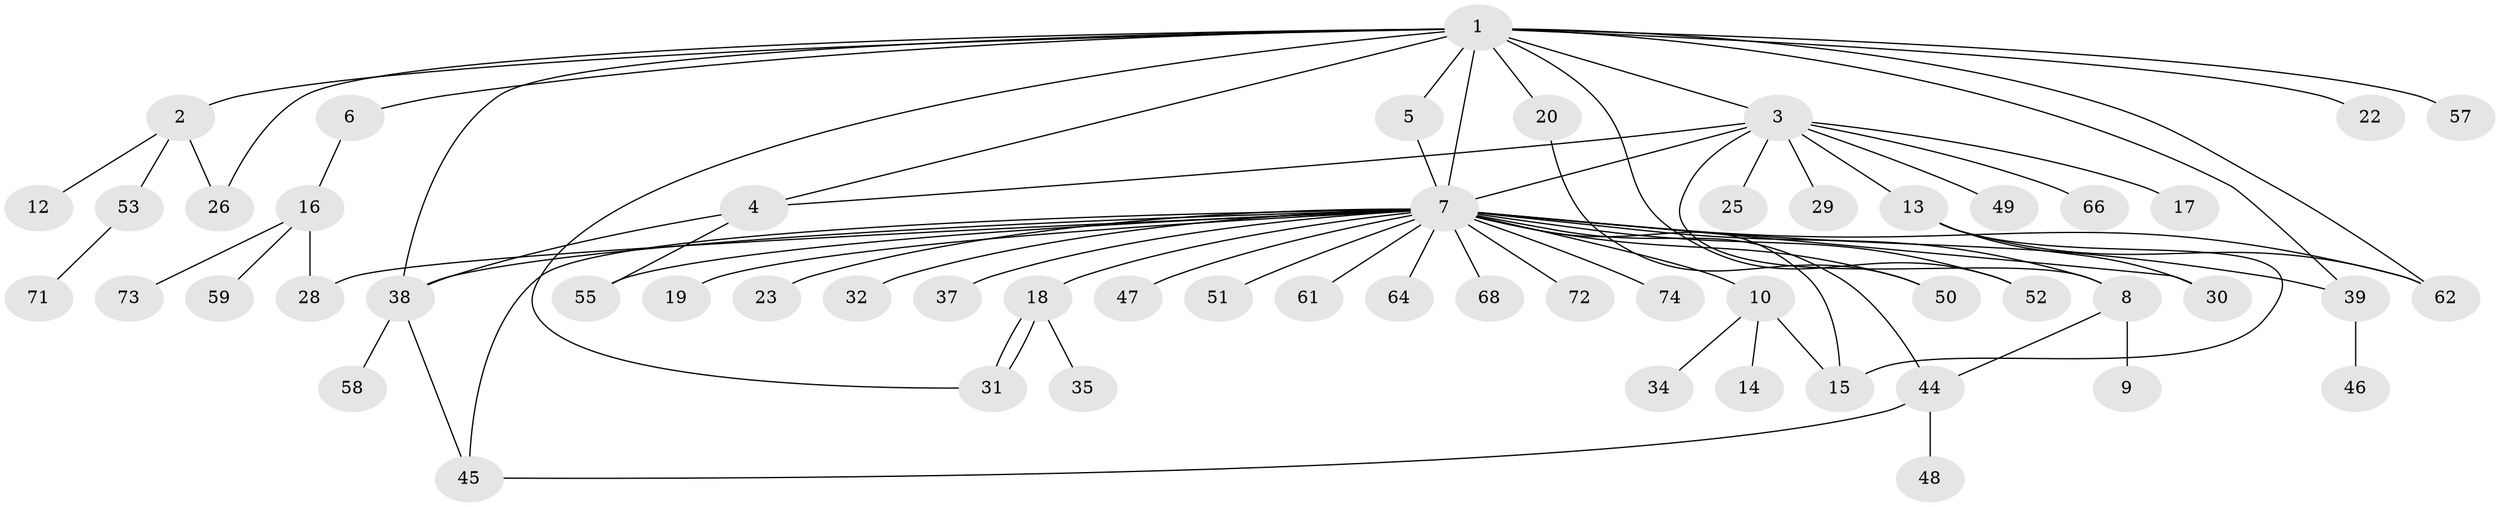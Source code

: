 // original degree distribution, {13: 0.013157894736842105, 4: 0.09210526315789473, 11: 0.013157894736842105, 5: 0.06578947368421052, 2: 0.14473684210526316, 29: 0.013157894736842105, 1: 0.5526315789473685, 3: 0.10526315789473684}
// Generated by graph-tools (version 1.1) at 2025/11/02/27/25 16:11:15]
// undirected, 56 vertices, 77 edges
graph export_dot {
graph [start="1"]
  node [color=gray90,style=filled];
  1 [super="+42"];
  2;
  3 [super="+11"];
  4 [super="+60"];
  5;
  6;
  7 [super="+69"];
  8 [super="+21"];
  9;
  10 [super="+36"];
  12;
  13 [super="+33"];
  14;
  15 [super="+54"];
  16 [super="+27"];
  17;
  18 [super="+24"];
  19;
  20 [super="+76"];
  22;
  23;
  25;
  26;
  28;
  29;
  30 [super="+41"];
  31 [super="+63"];
  32 [super="+40"];
  34;
  35;
  37;
  38 [super="+70"];
  39 [super="+43"];
  44 [super="+67"];
  45;
  46;
  47;
  48;
  49;
  50;
  51;
  52;
  53 [super="+56"];
  55;
  57;
  58;
  59 [super="+65"];
  61;
  62 [super="+75"];
  64;
  66;
  68;
  71;
  72;
  73;
  74;
  1 -- 2;
  1 -- 3;
  1 -- 5;
  1 -- 6;
  1 -- 7;
  1 -- 20;
  1 -- 22;
  1 -- 26;
  1 -- 31;
  1 -- 57;
  1 -- 4;
  1 -- 52;
  1 -- 39;
  1 -- 38;
  1 -- 62;
  2 -- 12;
  2 -- 26;
  2 -- 53;
  3 -- 4;
  3 -- 7;
  3 -- 8;
  3 -- 13;
  3 -- 17;
  3 -- 25;
  3 -- 29;
  3 -- 49;
  3 -- 66;
  4 -- 38;
  4 -- 55;
  5 -- 7;
  6 -- 16;
  7 -- 10;
  7 -- 15;
  7 -- 18;
  7 -- 19;
  7 -- 23;
  7 -- 28;
  7 -- 30;
  7 -- 32;
  7 -- 37;
  7 -- 38;
  7 -- 39;
  7 -- 44;
  7 -- 45;
  7 -- 47;
  7 -- 50;
  7 -- 51;
  7 -- 52;
  7 -- 55;
  7 -- 61;
  7 -- 62;
  7 -- 64;
  7 -- 68;
  7 -- 72;
  7 -- 74;
  7 -- 8;
  8 -- 9;
  8 -- 44;
  10 -- 14;
  10 -- 15;
  10 -- 34;
  13 -- 15;
  13 -- 30;
  13 -- 62;
  16 -- 59;
  16 -- 73;
  16 -- 28;
  18 -- 31;
  18 -- 31;
  18 -- 35;
  20 -- 50;
  38 -- 58;
  38 -- 45;
  39 -- 46;
  44 -- 45;
  44 -- 48;
  53 -- 71;
}
